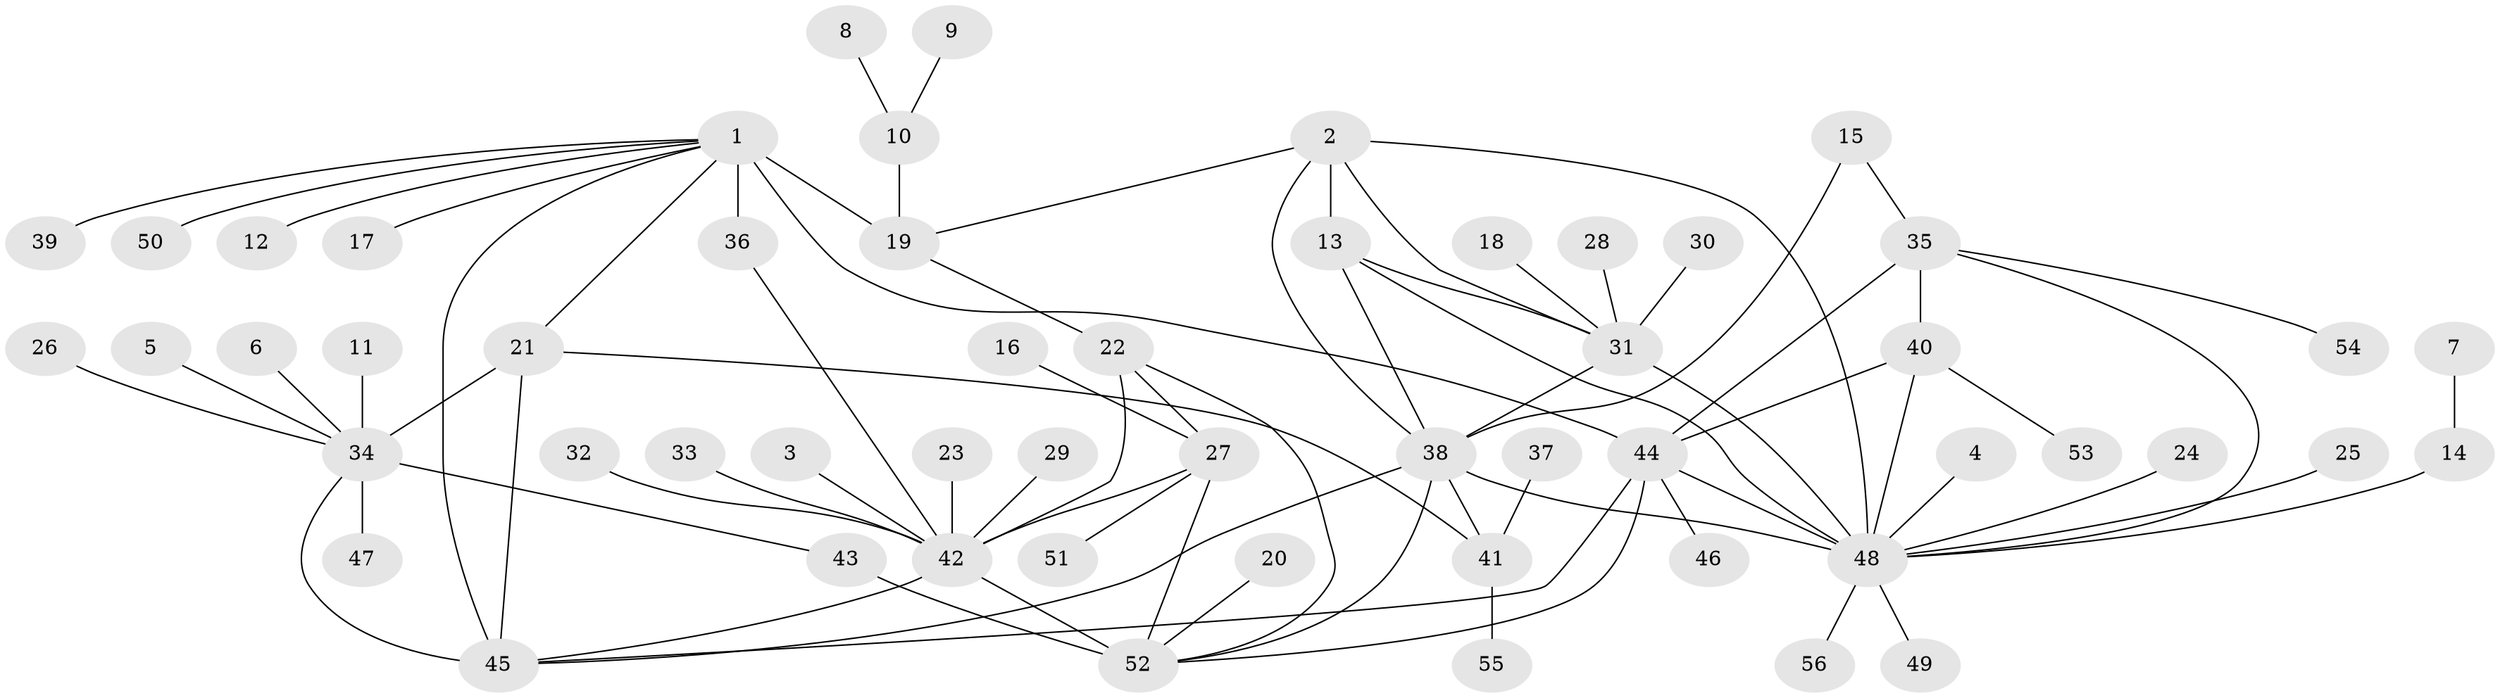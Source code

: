 // original degree distribution, {7: 0.026785714285714284, 9: 0.026785714285714284, 6: 0.05357142857142857, 5: 0.03571428571428571, 8: 0.044642857142857144, 12: 0.017857142857142856, 13: 0.008928571428571428, 4: 0.026785714285714284, 2: 0.17857142857142858, 3: 0.044642857142857144, 1: 0.5357142857142857}
// Generated by graph-tools (version 1.1) at 2025/26/03/09/25 03:26:34]
// undirected, 56 vertices, 79 edges
graph export_dot {
graph [start="1"]
  node [color=gray90,style=filled];
  1;
  2;
  3;
  4;
  5;
  6;
  7;
  8;
  9;
  10;
  11;
  12;
  13;
  14;
  15;
  16;
  17;
  18;
  19;
  20;
  21;
  22;
  23;
  24;
  25;
  26;
  27;
  28;
  29;
  30;
  31;
  32;
  33;
  34;
  35;
  36;
  37;
  38;
  39;
  40;
  41;
  42;
  43;
  44;
  45;
  46;
  47;
  48;
  49;
  50;
  51;
  52;
  53;
  54;
  55;
  56;
  1 -- 12 [weight=1.0];
  1 -- 17 [weight=1.0];
  1 -- 19 [weight=6.0];
  1 -- 21 [weight=1.0];
  1 -- 36 [weight=1.0];
  1 -- 39 [weight=1.0];
  1 -- 44 [weight=1.0];
  1 -- 45 [weight=2.0];
  1 -- 50 [weight=1.0];
  2 -- 13 [weight=1.0];
  2 -- 19 [weight=1.0];
  2 -- 31 [weight=1.0];
  2 -- 38 [weight=1.0];
  2 -- 48 [weight=1.0];
  3 -- 42 [weight=1.0];
  4 -- 48 [weight=1.0];
  5 -- 34 [weight=1.0];
  6 -- 34 [weight=1.0];
  7 -- 14 [weight=1.0];
  8 -- 10 [weight=1.0];
  9 -- 10 [weight=1.0];
  10 -- 19 [weight=1.0];
  11 -- 34 [weight=1.0];
  13 -- 31 [weight=1.0];
  13 -- 38 [weight=1.0];
  13 -- 48 [weight=1.0];
  14 -- 48 [weight=1.0];
  15 -- 35 [weight=1.0];
  15 -- 38 [weight=1.0];
  16 -- 27 [weight=1.0];
  18 -- 31 [weight=1.0];
  19 -- 22 [weight=1.0];
  20 -- 52 [weight=1.0];
  21 -- 34 [weight=3.0];
  21 -- 41 [weight=1.0];
  21 -- 45 [weight=3.0];
  22 -- 27 [weight=1.0];
  22 -- 42 [weight=1.0];
  22 -- 52 [weight=2.0];
  23 -- 42 [weight=1.0];
  24 -- 48 [weight=1.0];
  25 -- 48 [weight=1.0];
  26 -- 34 [weight=1.0];
  27 -- 42 [weight=1.0];
  27 -- 51 [weight=1.0];
  27 -- 52 [weight=2.0];
  28 -- 31 [weight=1.0];
  29 -- 42 [weight=1.0];
  30 -- 31 [weight=1.0];
  31 -- 38 [weight=1.0];
  31 -- 48 [weight=1.0];
  32 -- 42 [weight=1.0];
  33 -- 42 [weight=1.0];
  34 -- 43 [weight=1.0];
  34 -- 45 [weight=1.0];
  34 -- 47 [weight=1.0];
  35 -- 40 [weight=1.0];
  35 -- 44 [weight=2.0];
  35 -- 48 [weight=1.0];
  35 -- 54 [weight=1.0];
  36 -- 42 [weight=1.0];
  37 -- 41 [weight=1.0];
  38 -- 41 [weight=1.0];
  38 -- 45 [weight=1.0];
  38 -- 48 [weight=1.0];
  38 -- 52 [weight=1.0];
  40 -- 44 [weight=2.0];
  40 -- 48 [weight=1.0];
  40 -- 53 [weight=1.0];
  41 -- 55 [weight=1.0];
  42 -- 45 [weight=1.0];
  42 -- 52 [weight=2.0];
  43 -- 52 [weight=2.0];
  44 -- 45 [weight=1.0];
  44 -- 46 [weight=1.0];
  44 -- 48 [weight=2.0];
  44 -- 52 [weight=1.0];
  48 -- 49 [weight=1.0];
  48 -- 56 [weight=1.0];
}
